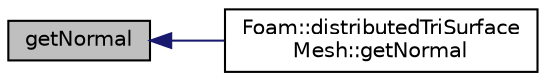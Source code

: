 digraph "getNormal"
{
  bgcolor="transparent";
  edge [fontname="Helvetica",fontsize="10",labelfontname="Helvetica",labelfontsize="10"];
  node [fontname="Helvetica",fontsize="10",shape=record];
  rankdir="LR";
  Node1 [label="getNormal",height=0.2,width=0.4,color="black", fillcolor="grey75", style="filled" fontcolor="black"];
  Node1 -> Node2 [dir="back",color="midnightblue",fontsize="10",style="solid",fontname="Helvetica"];
  Node2 [label="Foam::distributedTriSurface\lMesh::getNormal",height=0.2,width=0.4,color="black",URL="$classFoam_1_1distributedTriSurfaceMesh.html#a502647d85c5dad76c637a7380d92a63d",tooltip="From a set of points and indices get the normal. "];
}
